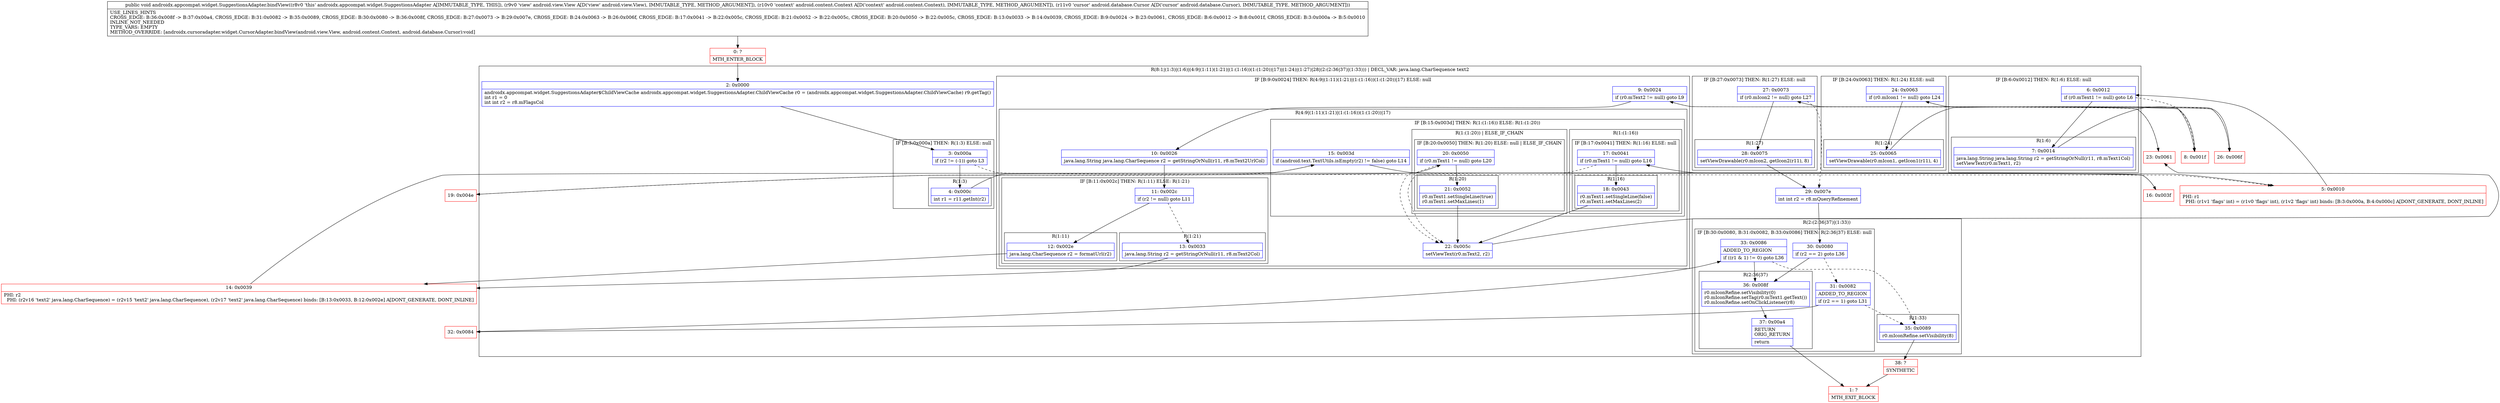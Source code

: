 digraph "CFG forandroidx.appcompat.widget.SuggestionsAdapter.bindView(Landroid\/view\/View;Landroid\/content\/Context;Landroid\/database\/Cursor;)V" {
subgraph cluster_Region_224340703 {
label = "R(8:1|(1:3)|(1:6)|(4:9|(1:11)(1:21)|(1:(1:16))(1:(1:20))|17)|(1:24)|(1:27)|28|(2:(2:36|37)|(1:33))) | DECL_VAR: java.lang.CharSequence text2\l";
node [shape=record,color=blue];
Node_2 [shape=record,label="{2\:\ 0x0000|androidx.appcompat.widget.SuggestionsAdapter$ChildViewCache androidx.appcompat.widget.SuggestionsAdapter.ChildViewCache r0 = (androidx.appcompat.widget.SuggestionsAdapter.ChildViewCache) r9.getTag()\lint r1 = 0\lint int r2 = r8.mFlagsCol\l}"];
subgraph cluster_IfRegion_449907235 {
label = "IF [B:3:0x000a] THEN: R(1:3) ELSE: null";
node [shape=record,color=blue];
Node_3 [shape=record,label="{3\:\ 0x000a|if (r2 != (\-1)) goto L3\l}"];
subgraph cluster_Region_1523785512 {
label = "R(1:3)";
node [shape=record,color=blue];
Node_4 [shape=record,label="{4\:\ 0x000c|int r1 = r11.getInt(r2)\l}"];
}
}
subgraph cluster_IfRegion_2099105565 {
label = "IF [B:6:0x0012] THEN: R(1:6) ELSE: null";
node [shape=record,color=blue];
Node_6 [shape=record,label="{6\:\ 0x0012|if (r0.mText1 != null) goto L6\l}"];
subgraph cluster_Region_221757557 {
label = "R(1:6)";
node [shape=record,color=blue];
Node_7 [shape=record,label="{7\:\ 0x0014|java.lang.String java.lang.String r2 = getStringOrNull(r11, r8.mText1Col)\lsetViewText(r0.mText1, r2)\l}"];
}
}
subgraph cluster_IfRegion_1655271734 {
label = "IF [B:9:0x0024] THEN: R(4:9|(1:11)(1:21)|(1:(1:16))(1:(1:20))|17) ELSE: null";
node [shape=record,color=blue];
Node_9 [shape=record,label="{9\:\ 0x0024|if (r0.mText2 != null) goto L9\l}"];
subgraph cluster_Region_754483033 {
label = "R(4:9|(1:11)(1:21)|(1:(1:16))(1:(1:20))|17)";
node [shape=record,color=blue];
Node_10 [shape=record,label="{10\:\ 0x0026|java.lang.String java.lang.CharSequence r2 = getStringOrNull(r11, r8.mText2UrlCol)\l}"];
subgraph cluster_IfRegion_1472726994 {
label = "IF [B:11:0x002c] THEN: R(1:11) ELSE: R(1:21)";
node [shape=record,color=blue];
Node_11 [shape=record,label="{11\:\ 0x002c|if (r2 != null) goto L11\l}"];
subgraph cluster_Region_354449500 {
label = "R(1:11)";
node [shape=record,color=blue];
Node_12 [shape=record,label="{12\:\ 0x002e|java.lang.CharSequence r2 = formatUrl(r2)\l}"];
}
subgraph cluster_Region_428413049 {
label = "R(1:21)";
node [shape=record,color=blue];
Node_13 [shape=record,label="{13\:\ 0x0033|java.lang.String r2 = getStringOrNull(r11, r8.mText2Col)\l}"];
}
}
subgraph cluster_IfRegion_1059597256 {
label = "IF [B:15:0x003d] THEN: R(1:(1:16)) ELSE: R(1:(1:20))";
node [shape=record,color=blue];
Node_15 [shape=record,label="{15\:\ 0x003d|if (android.text.TextUtils.isEmpty(r2) != false) goto L14\l}"];
subgraph cluster_Region_1263208936 {
label = "R(1:(1:16))";
node [shape=record,color=blue];
subgraph cluster_IfRegion_383034990 {
label = "IF [B:17:0x0041] THEN: R(1:16) ELSE: null";
node [shape=record,color=blue];
Node_17 [shape=record,label="{17\:\ 0x0041|if (r0.mText1 != null) goto L16\l}"];
subgraph cluster_Region_86173326 {
label = "R(1:16)";
node [shape=record,color=blue];
Node_18 [shape=record,label="{18\:\ 0x0043|r0.mText1.setSingleLine(false)\lr0.mText1.setMaxLines(2)\l}"];
}
}
}
subgraph cluster_Region_1042002728 {
label = "R(1:(1:20)) | ELSE_IF_CHAIN\l";
node [shape=record,color=blue];
subgraph cluster_IfRegion_916826679 {
label = "IF [B:20:0x0050] THEN: R(1:20) ELSE: null | ELSE_IF_CHAIN\l";
node [shape=record,color=blue];
Node_20 [shape=record,label="{20\:\ 0x0050|if (r0.mText1 != null) goto L20\l}"];
subgraph cluster_Region_531385620 {
label = "R(1:20)";
node [shape=record,color=blue];
Node_21 [shape=record,label="{21\:\ 0x0052|r0.mText1.setSingleLine(true)\lr0.mText1.setMaxLines(1)\l}"];
}
}
}
}
Node_22 [shape=record,label="{22\:\ 0x005c|setViewText(r0.mText2, r2)\l}"];
}
}
subgraph cluster_IfRegion_1048373982 {
label = "IF [B:24:0x0063] THEN: R(1:24) ELSE: null";
node [shape=record,color=blue];
Node_24 [shape=record,label="{24\:\ 0x0063|if (r0.mIcon1 != null) goto L24\l}"];
subgraph cluster_Region_630393652 {
label = "R(1:24)";
node [shape=record,color=blue];
Node_25 [shape=record,label="{25\:\ 0x0065|setViewDrawable(r0.mIcon1, getIcon1(r11), 4)\l}"];
}
}
subgraph cluster_IfRegion_1479157375 {
label = "IF [B:27:0x0073] THEN: R(1:27) ELSE: null";
node [shape=record,color=blue];
Node_27 [shape=record,label="{27\:\ 0x0073|if (r0.mIcon2 != null) goto L27\l}"];
subgraph cluster_Region_927438996 {
label = "R(1:27)";
node [shape=record,color=blue];
Node_28 [shape=record,label="{28\:\ 0x0075|setViewDrawable(r0.mIcon2, getIcon2(r11), 8)\l}"];
}
}
Node_29 [shape=record,label="{29\:\ 0x007e|int int r2 = r8.mQueryRefinement\l}"];
subgraph cluster_Region_189019313 {
label = "R(2:(2:36|37)|(1:33))";
node [shape=record,color=blue];
subgraph cluster_IfRegion_1364963294 {
label = "IF [B:30:0x0080, B:31:0x0082, B:33:0x0086] THEN: R(2:36|37) ELSE: null";
node [shape=record,color=blue];
Node_30 [shape=record,label="{30\:\ 0x0080|if (r2 == 2) goto L36\l}"];
Node_31 [shape=record,label="{31\:\ 0x0082|ADDED_TO_REGION\l|if (r2 == 1) goto L31\l}"];
Node_33 [shape=record,label="{33\:\ 0x0086|ADDED_TO_REGION\l|if ((r1 & 1) != 0) goto L36\l}"];
subgraph cluster_Region_1857334968 {
label = "R(2:36|37)";
node [shape=record,color=blue];
Node_36 [shape=record,label="{36\:\ 0x008f|r0.mIconRefine.setVisibility(0)\lr0.mIconRefine.setTag(r0.mText1.getText())\lr0.mIconRefine.setOnClickListener(r8)\l}"];
Node_37 [shape=record,label="{37\:\ 0x00a4|RETURN\lORIG_RETURN\l|return\l}"];
}
}
subgraph cluster_Region_1405342449 {
label = "R(1:33)";
node [shape=record,color=blue];
Node_35 [shape=record,label="{35\:\ 0x0089|r0.mIconRefine.setVisibility(8)\l}"];
}
}
}
Node_0 [shape=record,color=red,label="{0\:\ ?|MTH_ENTER_BLOCK\l}"];
Node_5 [shape=record,color=red,label="{5\:\ 0x0010|PHI: r1 \l  PHI: (r1v1 'flags' int) = (r1v0 'flags' int), (r1v2 'flags' int) binds: [B:3:0x000a, B:4:0x000c] A[DONT_GENERATE, DONT_INLINE]\l}"];
Node_8 [shape=record,color=red,label="{8\:\ 0x001f}"];
Node_14 [shape=record,color=red,label="{14\:\ 0x0039|PHI: r2 \l  PHI: (r2v16 'text2' java.lang.CharSequence) = (r2v15 'text2' java.lang.CharSequence), (r2v17 'text2' java.lang.CharSequence) binds: [B:13:0x0033, B:12:0x002e] A[DONT_GENERATE, DONT_INLINE]\l}"];
Node_16 [shape=record,color=red,label="{16\:\ 0x003f}"];
Node_19 [shape=record,color=red,label="{19\:\ 0x004e}"];
Node_23 [shape=record,color=red,label="{23\:\ 0x0061}"];
Node_26 [shape=record,color=red,label="{26\:\ 0x006f}"];
Node_32 [shape=record,color=red,label="{32\:\ 0x0084}"];
Node_38 [shape=record,color=red,label="{38\:\ ?|SYNTHETIC\l}"];
Node_1 [shape=record,color=red,label="{1\:\ ?|MTH_EXIT_BLOCK\l}"];
MethodNode[shape=record,label="{public void androidx.appcompat.widget.SuggestionsAdapter.bindView((r8v0 'this' androidx.appcompat.widget.SuggestionsAdapter A[IMMUTABLE_TYPE, THIS]), (r9v0 'view' android.view.View A[D('view' android.view.View), IMMUTABLE_TYPE, METHOD_ARGUMENT]), (r10v0 'context' android.content.Context A[D('context' android.content.Context), IMMUTABLE_TYPE, METHOD_ARGUMENT]), (r11v0 'cursor' android.database.Cursor A[D('cursor' android.database.Cursor), IMMUTABLE_TYPE, METHOD_ARGUMENT]))  | USE_LINES_HINTS\lCROSS_EDGE: B:36:0x008f \-\> B:37:0x00a4, CROSS_EDGE: B:31:0x0082 \-\> B:35:0x0089, CROSS_EDGE: B:30:0x0080 \-\> B:36:0x008f, CROSS_EDGE: B:27:0x0073 \-\> B:29:0x007e, CROSS_EDGE: B:24:0x0063 \-\> B:26:0x006f, CROSS_EDGE: B:17:0x0041 \-\> B:22:0x005c, CROSS_EDGE: B:21:0x0052 \-\> B:22:0x005c, CROSS_EDGE: B:20:0x0050 \-\> B:22:0x005c, CROSS_EDGE: B:13:0x0033 \-\> B:14:0x0039, CROSS_EDGE: B:9:0x0024 \-\> B:23:0x0061, CROSS_EDGE: B:6:0x0012 \-\> B:8:0x001f, CROSS_EDGE: B:3:0x000a \-\> B:5:0x0010\lINLINE_NOT_NEEDED\lTYPE_VARS: EMPTY\lMETHOD_OVERRIDE: [androidx.cursoradapter.widget.CursorAdapter.bindView(android.view.View, android.content.Context, android.database.Cursor):void]\l}"];
MethodNode -> Node_0;Node_2 -> Node_3;
Node_3 -> Node_4;
Node_3 -> Node_5[style=dashed];
Node_4 -> Node_5;
Node_6 -> Node_7;
Node_6 -> Node_8[style=dashed];
Node_7 -> Node_8;
Node_9 -> Node_10;
Node_9 -> Node_23[style=dashed];
Node_10 -> Node_11;
Node_11 -> Node_12;
Node_11 -> Node_13[style=dashed];
Node_12 -> Node_14;
Node_13 -> Node_14;
Node_15 -> Node_16;
Node_15 -> Node_19[style=dashed];
Node_17 -> Node_18;
Node_17 -> Node_22[style=dashed];
Node_18 -> Node_22;
Node_20 -> Node_21;
Node_20 -> Node_22[style=dashed];
Node_21 -> Node_22;
Node_22 -> Node_23;
Node_24 -> Node_25;
Node_24 -> Node_26[style=dashed];
Node_25 -> Node_26;
Node_27 -> Node_28;
Node_27 -> Node_29[style=dashed];
Node_28 -> Node_29;
Node_29 -> Node_30;
Node_30 -> Node_31[style=dashed];
Node_30 -> Node_36;
Node_31 -> Node_32;
Node_31 -> Node_35[style=dashed];
Node_33 -> Node_35[style=dashed];
Node_33 -> Node_36;
Node_36 -> Node_37;
Node_37 -> Node_1;
Node_35 -> Node_38;
Node_0 -> Node_2;
Node_5 -> Node_6;
Node_8 -> Node_9;
Node_14 -> Node_15;
Node_16 -> Node_17;
Node_19 -> Node_20;
Node_23 -> Node_24;
Node_26 -> Node_27;
Node_32 -> Node_33;
Node_38 -> Node_1;
}

